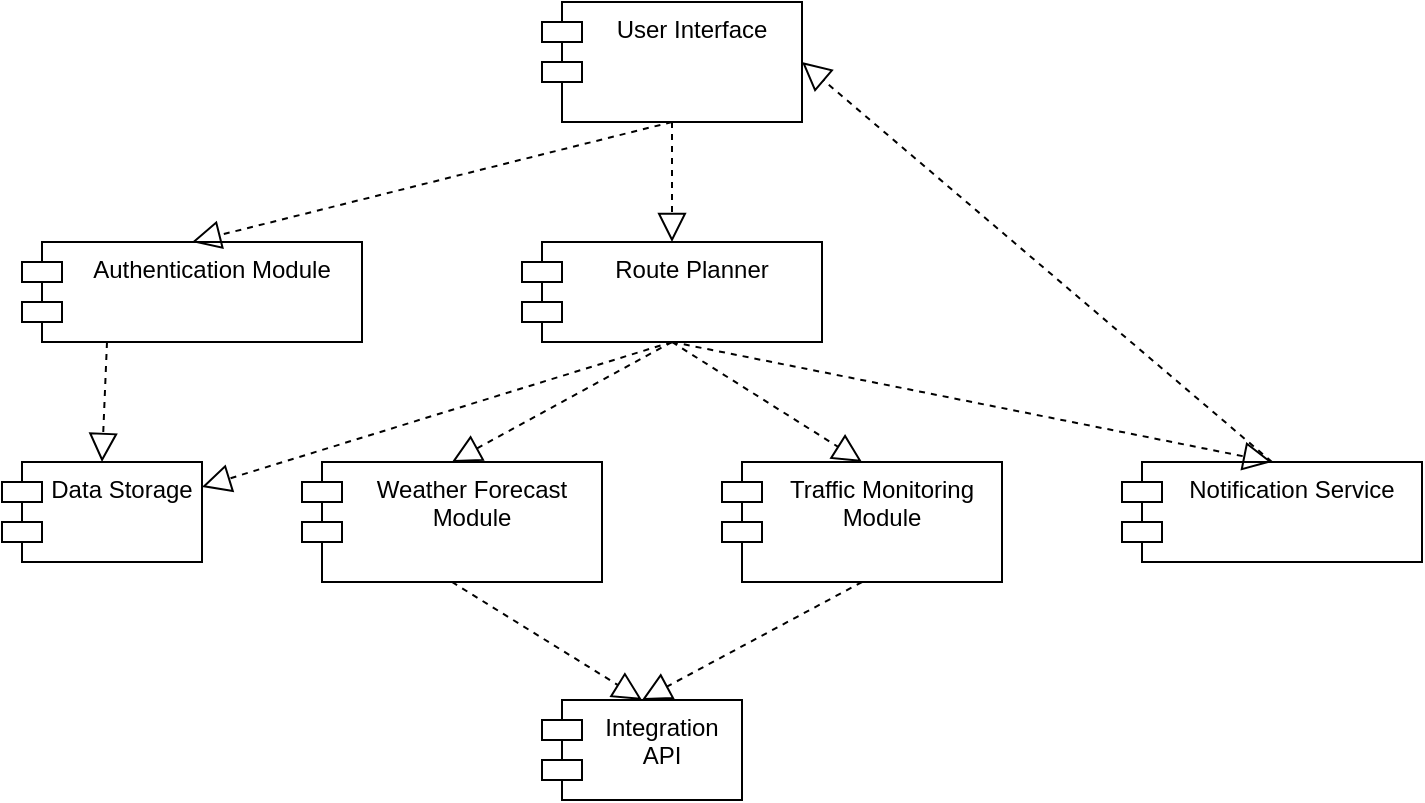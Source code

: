 <mxfile version="26.2.13">
  <diagram name="Діаграма компонентів" id="EFiHjLgOLDfQ6QdUoJnU">
    <mxGraphModel dx="1044" dy="535" grid="1" gridSize="10" guides="1" tooltips="1" connect="1" arrows="1" fold="1" page="1" pageScale="1" pageWidth="1169" pageHeight="827" math="0" shadow="0">
      <root>
        <mxCell id="0" />
        <mxCell id="1" parent="0" />
        <mxCell id="Cv0AjItGMANiE4h11O4U-1" value="User Interface" style="shape=module;align=left;spacingLeft=20;align=center;verticalAlign=top;whiteSpace=wrap;html=1;" vertex="1" parent="1">
          <mxGeometry x="410" y="40" width="130" height="60" as="geometry" />
        </mxCell>
        <mxCell id="Cv0AjItGMANiE4h11O4U-2" value="Authentication Module" style="shape=module;align=left;spacingLeft=20;align=center;verticalAlign=top;whiteSpace=wrap;html=1;" vertex="1" parent="1">
          <mxGeometry x="150" y="160" width="170" height="50" as="geometry" />
        </mxCell>
        <mxCell id="Cv0AjItGMANiE4h11O4U-3" value="Route Planner" style="shape=module;align=left;spacingLeft=20;align=center;verticalAlign=top;whiteSpace=wrap;html=1;" vertex="1" parent="1">
          <mxGeometry x="400" y="160" width="150" height="50" as="geometry" />
        </mxCell>
        <mxCell id="Cv0AjItGMANiE4h11O4U-4" value="Weather Forecast Module" style="shape=module;align=left;spacingLeft=20;align=center;verticalAlign=top;whiteSpace=wrap;html=1;" vertex="1" parent="1">
          <mxGeometry x="290" y="270" width="150" height="60" as="geometry" />
        </mxCell>
        <mxCell id="Cv0AjItGMANiE4h11O4U-5" value="Traffic Monitoring Module" style="shape=module;align=left;spacingLeft=20;align=center;verticalAlign=top;whiteSpace=wrap;html=1;" vertex="1" parent="1">
          <mxGeometry x="500" y="270" width="140" height="60" as="geometry" />
        </mxCell>
        <mxCell id="Cv0AjItGMANiE4h11O4U-6" value="Notification Service" style="shape=module;align=left;spacingLeft=20;align=center;verticalAlign=top;whiteSpace=wrap;html=1;" vertex="1" parent="1">
          <mxGeometry x="700" y="270" width="150" height="50" as="geometry" />
        </mxCell>
        <mxCell id="Cv0AjItGMANiE4h11O4U-7" value="Data Storage" style="shape=module;align=left;spacingLeft=20;align=center;verticalAlign=top;whiteSpace=wrap;html=1;" vertex="1" parent="1">
          <mxGeometry x="140" y="270" width="100" height="50" as="geometry" />
        </mxCell>
        <mxCell id="Cv0AjItGMANiE4h11O4U-8" value="Integration API" style="shape=module;align=left;spacingLeft=20;align=center;verticalAlign=top;whiteSpace=wrap;html=1;" vertex="1" parent="1">
          <mxGeometry x="410" y="389" width="100" height="50" as="geometry" />
        </mxCell>
        <mxCell id="Cv0AjItGMANiE4h11O4U-9" value="" style="endArrow=block;dashed=1;endFill=0;endSize=12;html=1;rounded=0;exitX=0.5;exitY=1;exitDx=0;exitDy=0;entryX=0.5;entryY=0;entryDx=0;entryDy=0;" edge="1" parent="1" source="Cv0AjItGMANiE4h11O4U-1" target="Cv0AjItGMANiE4h11O4U-2">
          <mxGeometry width="160" relative="1" as="geometry">
            <mxPoint x="320" y="70" as="sourcePoint" />
            <mxPoint x="480" y="70" as="targetPoint" />
          </mxGeometry>
        </mxCell>
        <mxCell id="Cv0AjItGMANiE4h11O4U-10" value="" style="endArrow=block;dashed=1;endFill=0;endSize=12;html=1;rounded=0;exitX=0.5;exitY=1;exitDx=0;exitDy=0;entryX=0.5;entryY=0;entryDx=0;entryDy=0;" edge="1" parent="1" source="Cv0AjItGMANiE4h11O4U-1" target="Cv0AjItGMANiE4h11O4U-3">
          <mxGeometry width="160" relative="1" as="geometry">
            <mxPoint x="530" y="110" as="sourcePoint" />
            <mxPoint x="690" y="110" as="targetPoint" />
          </mxGeometry>
        </mxCell>
        <mxCell id="Cv0AjItGMANiE4h11O4U-11" value="" style="endArrow=block;dashed=1;endFill=0;endSize=12;html=1;rounded=0;exitX=0.5;exitY=1;exitDx=0;exitDy=0;entryX=0.5;entryY=0;entryDx=0;entryDy=0;" edge="1" parent="1" source="Cv0AjItGMANiE4h11O4U-3" target="Cv0AjItGMANiE4h11O4U-4">
          <mxGeometry width="160" relative="1" as="geometry">
            <mxPoint x="450" y="280" as="sourcePoint" />
            <mxPoint x="610" y="280" as="targetPoint" />
          </mxGeometry>
        </mxCell>
        <mxCell id="Cv0AjItGMANiE4h11O4U-12" value="" style="endArrow=block;dashed=1;endFill=0;endSize=12;html=1;rounded=0;exitX=0.5;exitY=1;exitDx=0;exitDy=0;entryX=0.5;entryY=0;entryDx=0;entryDy=0;" edge="1" parent="1" source="Cv0AjItGMANiE4h11O4U-3" target="Cv0AjItGMANiE4h11O4U-5">
          <mxGeometry width="160" relative="1" as="geometry">
            <mxPoint x="450" y="280" as="sourcePoint" />
            <mxPoint x="610" y="280" as="targetPoint" />
          </mxGeometry>
        </mxCell>
        <mxCell id="Cv0AjItGMANiE4h11O4U-13" value="" style="endArrow=block;dashed=1;endFill=0;endSize=12;html=1;rounded=0;entryX=0.5;entryY=0;entryDx=0;entryDy=0;exitX=0.5;exitY=1;exitDx=0;exitDy=0;" edge="1" parent="1" source="Cv0AjItGMANiE4h11O4U-5" target="Cv0AjItGMANiE4h11O4U-8">
          <mxGeometry width="160" relative="1" as="geometry">
            <mxPoint x="450" y="280" as="sourcePoint" />
            <mxPoint x="610" y="280" as="targetPoint" />
          </mxGeometry>
        </mxCell>
        <mxCell id="Cv0AjItGMANiE4h11O4U-14" value="" style="endArrow=block;dashed=1;endFill=0;endSize=12;html=1;rounded=0;exitX=0.5;exitY=1;exitDx=0;exitDy=0;entryX=0.5;entryY=0;entryDx=0;entryDy=0;" edge="1" parent="1" source="Cv0AjItGMANiE4h11O4U-4" target="Cv0AjItGMANiE4h11O4U-8">
          <mxGeometry width="160" relative="1" as="geometry">
            <mxPoint x="320" y="389" as="sourcePoint" />
            <mxPoint x="480" y="389" as="targetPoint" />
          </mxGeometry>
        </mxCell>
        <mxCell id="Cv0AjItGMANiE4h11O4U-15" value="" style="endArrow=block;dashed=1;endFill=0;endSize=12;html=1;rounded=0;exitX=0.5;exitY=1;exitDx=0;exitDy=0;entryX=1;entryY=0.25;entryDx=0;entryDy=0;" edge="1" parent="1" source="Cv0AjItGMANiE4h11O4U-3" target="Cv0AjItGMANiE4h11O4U-7">
          <mxGeometry width="160" relative="1" as="geometry">
            <mxPoint x="450" y="280" as="sourcePoint" />
            <mxPoint x="610" y="280" as="targetPoint" />
          </mxGeometry>
        </mxCell>
        <mxCell id="Cv0AjItGMANiE4h11O4U-16" value="" style="endArrow=block;dashed=1;endFill=0;endSize=12;html=1;rounded=0;exitX=0.25;exitY=1;exitDx=0;exitDy=0;entryX=0.5;entryY=0;entryDx=0;entryDy=0;" edge="1" parent="1" source="Cv0AjItGMANiE4h11O4U-2" target="Cv0AjItGMANiE4h11O4U-7">
          <mxGeometry width="160" relative="1" as="geometry">
            <mxPoint x="450" y="280" as="sourcePoint" />
            <mxPoint x="610" y="280" as="targetPoint" />
          </mxGeometry>
        </mxCell>
        <mxCell id="Cv0AjItGMANiE4h11O4U-17" value="" style="endArrow=block;dashed=1;endFill=0;endSize=12;html=1;rounded=0;exitX=0.5;exitY=1;exitDx=0;exitDy=0;entryX=0.5;entryY=0;entryDx=0;entryDy=0;" edge="1" parent="1" source="Cv0AjItGMANiE4h11O4U-3" target="Cv0AjItGMANiE4h11O4U-6">
          <mxGeometry width="160" relative="1" as="geometry">
            <mxPoint x="450" y="280" as="sourcePoint" />
            <mxPoint x="610" y="280" as="targetPoint" />
          </mxGeometry>
        </mxCell>
        <mxCell id="Cv0AjItGMANiE4h11O4U-18" value="" style="endArrow=block;dashed=1;endFill=0;endSize=12;html=1;rounded=0;exitX=0.5;exitY=0;exitDx=0;exitDy=0;entryX=1;entryY=0.5;entryDx=0;entryDy=0;" edge="1" parent="1" source="Cv0AjItGMANiE4h11O4U-6" target="Cv0AjItGMANiE4h11O4U-1">
          <mxGeometry width="160" relative="1" as="geometry">
            <mxPoint x="450" y="280" as="sourcePoint" />
            <mxPoint x="610" y="280" as="targetPoint" />
          </mxGeometry>
        </mxCell>
      </root>
    </mxGraphModel>
  </diagram>
</mxfile>
